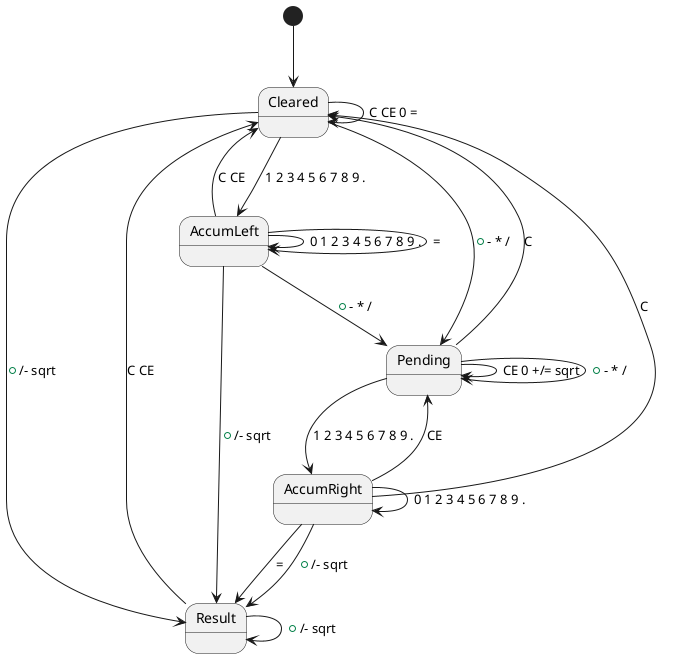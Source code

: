 @startuml
[*] --> Cleared

Cleared --> Cleared : C CE 0 =
Cleared --> AccumLeft : 1 2 3 4 5 6 7 8 9 .
Cleared --> Result : +/- sqrt
Cleared --> Pending : + - * /

AccumLeft --> Cleared : C CE
AccumLeft --> AccumLeft : 0 1 2 3 4 5 6 7 8 9 .
AccumLeft --> Result : +/- sqrt
AccumLeft --> Pending : + - * /
AccumLeft --> AccumLeft : =

Pending --> Cleared : C
Pending --> Pending : CE 0 +/= sqrt
Pending --> AccumRight : 1 2 3 4 5 6 7 8 9 .
Pending --> Pending : + - * /

AccumRight --> Cleared : C
AccumRight --> Pending : CE
AccumRight --> AccumRight : 0 1 2 3 4 5 6 7 8 9 .
AccumRight --> Result : +/- sqrt
AccumRight --> Result : =

Result --> Cleared : C CE
Result --> Result : +/- sqrt
@enduml
